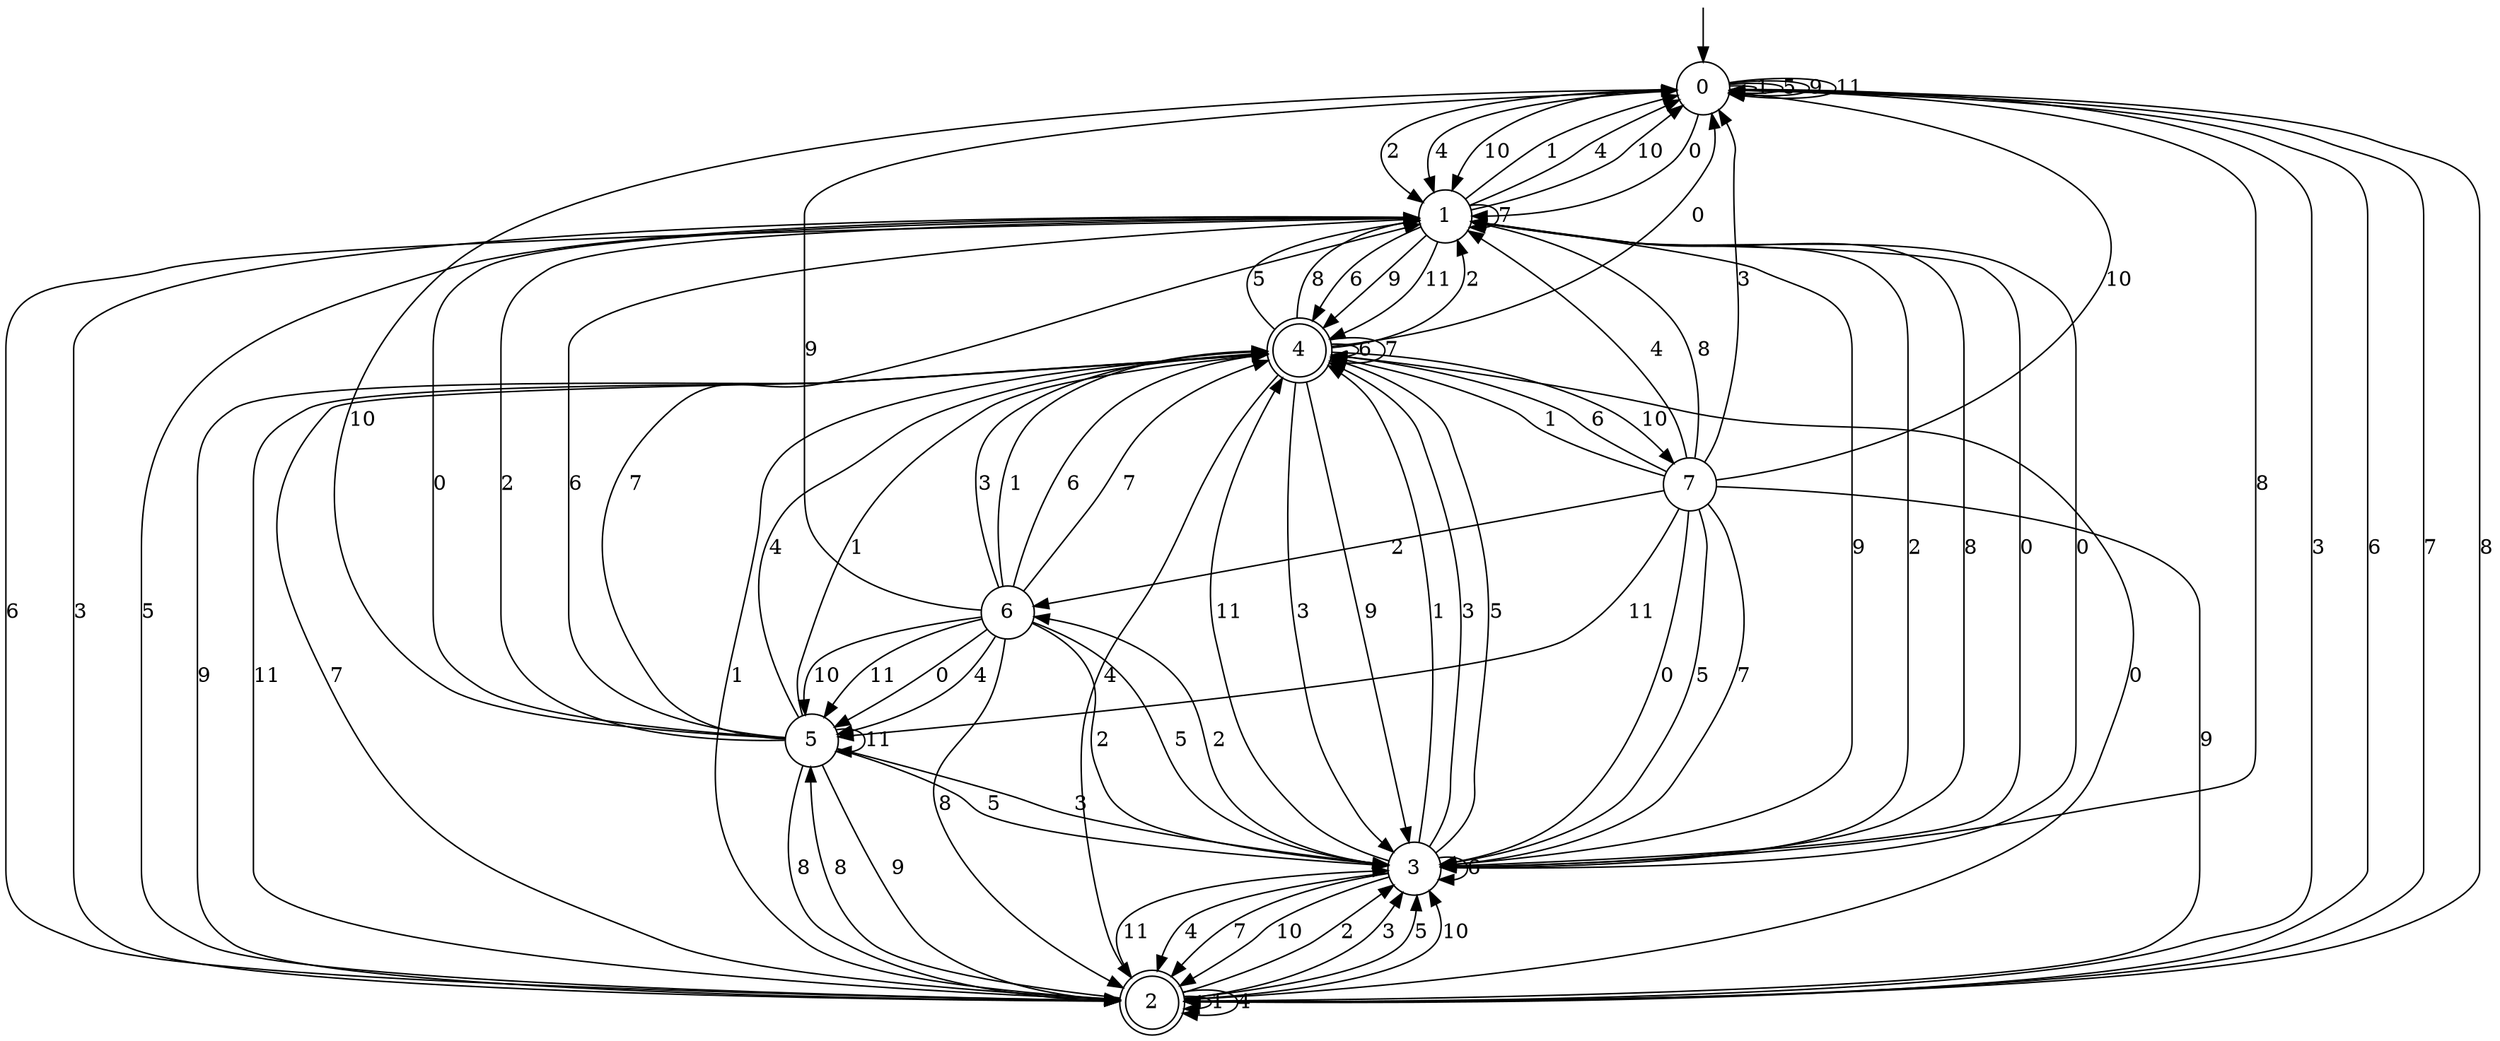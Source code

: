 digraph g {

	s0 [shape="circle" label="0"];
	s1 [shape="circle" label="1"];
	s2 [shape="doublecircle" label="2"];
	s3 [shape="circle" label="3"];
	s4 [shape="doublecircle" label="4"];
	s5 [shape="circle" label="5"];
	s6 [shape="circle" label="6"];
	s7 [shape="circle" label="7"];
	s0 -> s1 [label="0"];
	s0 -> s0 [label="1"];
	s0 -> s1 [label="2"];
	s0 -> s2 [label="3"];
	s0 -> s1 [label="4"];
	s0 -> s0 [label="5"];
	s0 -> s2 [label="6"];
	s0 -> s2 [label="7"];
	s0 -> s2 [label="8"];
	s0 -> s0 [label="9"];
	s0 -> s1 [label="10"];
	s0 -> s0 [label="11"];
	s1 -> s3 [label="0"];
	s1 -> s0 [label="1"];
	s1 -> s3 [label="2"];
	s1 -> s2 [label="3"];
	s1 -> s0 [label="4"];
	s1 -> s2 [label="5"];
	s1 -> s4 [label="6"];
	s1 -> s1 [label="7"];
	s1 -> s3 [label="8"];
	s1 -> s4 [label="9"];
	s1 -> s0 [label="10"];
	s1 -> s4 [label="11"];
	s2 -> s4 [label="0"];
	s2 -> s2 [label="1"];
	s2 -> s3 [label="2"];
	s2 -> s3 [label="3"];
	s2 -> s2 [label="4"];
	s2 -> s3 [label="5"];
	s2 -> s1 [label="6"];
	s2 -> s4 [label="7"];
	s2 -> s5 [label="8"];
	s2 -> s4 [label="9"];
	s2 -> s3 [label="10"];
	s2 -> s3 [label="11"];
	s3 -> s1 [label="0"];
	s3 -> s4 [label="1"];
	s3 -> s6 [label="2"];
	s3 -> s4 [label="3"];
	s3 -> s2 [label="4"];
	s3 -> s4 [label="5"];
	s3 -> s3 [label="6"];
	s3 -> s2 [label="7"];
	s3 -> s0 [label="8"];
	s3 -> s1 [label="9"];
	s3 -> s2 [label="10"];
	s3 -> s4 [label="11"];
	s4 -> s0 [label="0"];
	s4 -> s2 [label="1"];
	s4 -> s1 [label="2"];
	s4 -> s3 [label="3"];
	s4 -> s2 [label="4"];
	s4 -> s1 [label="5"];
	s4 -> s4 [label="6"];
	s4 -> s4 [label="7"];
	s4 -> s1 [label="8"];
	s4 -> s3 [label="9"];
	s4 -> s7 [label="10"];
	s4 -> s2 [label="11"];
	s5 -> s1 [label="0"];
	s5 -> s4 [label="1"];
	s5 -> s1 [label="2"];
	s5 -> s3 [label="3"];
	s5 -> s4 [label="4"];
	s5 -> s3 [label="5"];
	s5 -> s1 [label="6"];
	s5 -> s1 [label="7"];
	s5 -> s2 [label="8"];
	s5 -> s2 [label="9"];
	s5 -> s0 [label="10"];
	s5 -> s5 [label="11"];
	s6 -> s5 [label="0"];
	s6 -> s4 [label="1"];
	s6 -> s3 [label="2"];
	s6 -> s4 [label="3"];
	s6 -> s5 [label="4"];
	s6 -> s3 [label="5"];
	s6 -> s4 [label="6"];
	s6 -> s4 [label="7"];
	s6 -> s2 [label="8"];
	s6 -> s0 [label="9"];
	s6 -> s5 [label="10"];
	s6 -> s5 [label="11"];
	s7 -> s3 [label="0"];
	s7 -> s4 [label="1"];
	s7 -> s6 [label="2"];
	s7 -> s0 [label="3"];
	s7 -> s1 [label="4"];
	s7 -> s3 [label="5"];
	s7 -> s4 [label="6"];
	s7 -> s3 [label="7"];
	s7 -> s1 [label="8"];
	s7 -> s2 [label="9"];
	s7 -> s0 [label="10"];
	s7 -> s5 [label="11"];

__start0 [label="" shape="none" width="0" height="0"];
__start0 -> s0;

}

